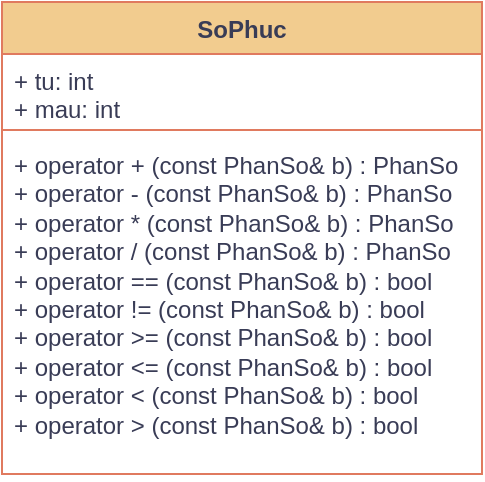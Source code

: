<mxfile version="24.7.17">
  <diagram name="Page-1" id="trgo9ZN88hMmm7dTY6h4">
    <mxGraphModel dx="670" dy="370" grid="1" gridSize="10" guides="1" tooltips="1" connect="1" arrows="1" fold="1" page="1" pageScale="1" pageWidth="250" pageHeight="240" math="0" shadow="0">
      <root>
        <mxCell id="0" />
        <mxCell id="1" parent="0" />
        <mxCell id="Sge5nvdn73r7LA1Sqd8k-5" value="SoPhuc" style="swimlane;fontStyle=1;align=center;verticalAlign=top;childLayout=stackLayout;horizontal=1;startSize=26;horizontalStack=0;resizeParent=1;resizeParentMax=0;resizeLast=0;collapsible=1;marginBottom=0;whiteSpace=wrap;html=1;labelBackgroundColor=none;fillColor=#F2CC8F;strokeColor=#E07A5F;fontColor=#393C56;" vertex="1" parent="1">
          <mxGeometry x="5" width="240" height="236" as="geometry" />
        </mxCell>
        <mxCell id="Sge5nvdn73r7LA1Sqd8k-6" value="+ tu: int&lt;div&gt;+ mau: int&lt;/div&gt;" style="text;strokeColor=none;fillColor=none;align=left;verticalAlign=top;spacingLeft=4;spacingRight=4;overflow=hidden;rotatable=0;points=[[0,0.5],[1,0.5]];portConstraint=eastwest;whiteSpace=wrap;html=1;labelBackgroundColor=none;fontColor=#393C56;" vertex="1" parent="Sge5nvdn73r7LA1Sqd8k-5">
          <mxGeometry y="26" width="240" height="34" as="geometry" />
        </mxCell>
        <mxCell id="Sge5nvdn73r7LA1Sqd8k-7" value="" style="line;strokeWidth=1;fillColor=none;align=left;verticalAlign=middle;spacingTop=-1;spacingLeft=3;spacingRight=3;rotatable=0;labelPosition=right;points=[];portConstraint=eastwest;strokeColor=#E07A5F;labelBackgroundColor=none;fontColor=#393C56;" vertex="1" parent="Sge5nvdn73r7LA1Sqd8k-5">
          <mxGeometry y="60" width="240" height="8" as="geometry" />
        </mxCell>
        <mxCell id="Sge5nvdn73r7LA1Sqd8k-8" value="&lt;div&gt;+ operator + (const PhanSo&amp;amp; b) : PhanSo&lt;/div&gt;&lt;div&gt;+ operator - (const PhanSo&amp;amp; b) : PhanSo&lt;/div&gt;&lt;div&gt;+ operator * (const PhanSo&amp;amp; b) : PhanSo&lt;/div&gt;&lt;div&gt;+ operator / (const PhanSo&amp;amp; b) : PhanSo&lt;/div&gt;&lt;div&gt;+ operator == (const PhanSo&amp;amp; b) : bool&lt;/div&gt;&lt;div&gt;+ operator != (const PhanSo&amp;amp; b) : bool&lt;/div&gt;&lt;div&gt;+ operator &amp;gt;= (const PhanSo&amp;amp; b) : bool&lt;/div&gt;&lt;div&gt;+ operator &amp;lt;= (const PhanSo&amp;amp; b) : bool&lt;/div&gt;&lt;div&gt;+ operator &amp;lt; (const PhanSo&amp;amp; b) : bool&lt;/div&gt;&lt;div&gt;+ operator &amp;gt; (const PhanSo&amp;amp; b) : bool&lt;/div&gt;" style="text;strokeColor=none;fillColor=none;align=left;verticalAlign=top;spacingLeft=4;spacingRight=4;overflow=hidden;rotatable=0;points=[[0,0.5],[1,0.5]];portConstraint=eastwest;whiteSpace=wrap;html=1;labelBackgroundColor=none;fontColor=#393C56;" vertex="1" parent="Sge5nvdn73r7LA1Sqd8k-5">
          <mxGeometry y="68" width="240" height="168" as="geometry" />
        </mxCell>
      </root>
    </mxGraphModel>
  </diagram>
</mxfile>
